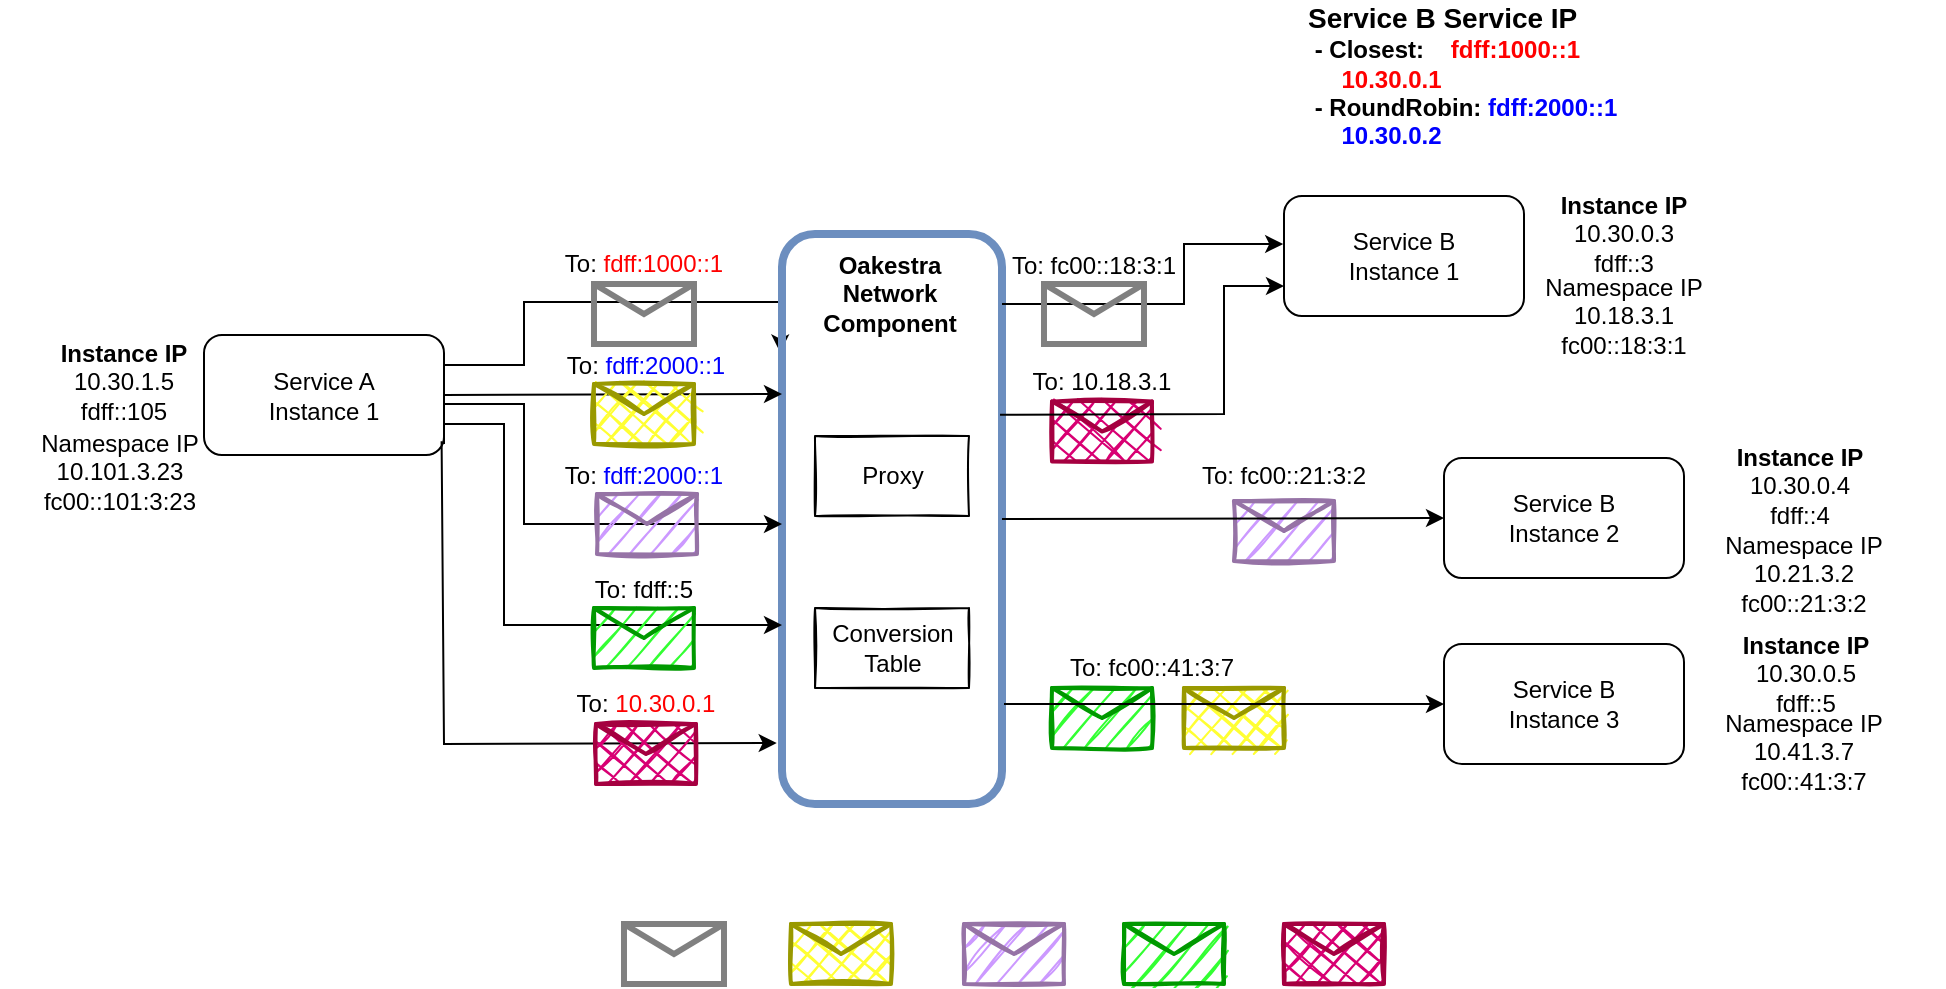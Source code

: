 <mxfile version="21.3.3" type="device">
  <diagram id="AwXDz-gKkO-rnkYzp3Pk" name="Page-1">
    <mxGraphModel dx="2022" dy="658" grid="1" gridSize="10" guides="1" tooltips="1" connect="1" arrows="1" fold="1" page="1" pageScale="1" pageWidth="827" pageHeight="1169" math="0" shadow="0">
      <root>
        <mxCell id="0" />
        <mxCell id="1" parent="0" />
        <mxCell id="LTy3HnIw4ogLk_WO-fy5-1" value="Service A&lt;br&gt;Instance 1" style="rounded=1;whiteSpace=wrap;html=1;" parent="1" vertex="1">
          <mxGeometry x="70" y="225.5" width="120" height="60" as="geometry" />
        </mxCell>
        <mxCell id="LTy3HnIw4ogLk_WO-fy5-2" value="Service B&lt;br&gt;Instance 1" style="rounded=1;whiteSpace=wrap;html=1;" parent="1" vertex="1">
          <mxGeometry x="610" y="156" width="120" height="60" as="geometry" />
        </mxCell>
        <mxCell id="LTy3HnIw4ogLk_WO-fy5-3" value="Service&amp;nbsp;B&lt;br&gt;Instance 2" style="rounded=1;whiteSpace=wrap;html=1;" parent="1" vertex="1">
          <mxGeometry x="690" y="287" width="120" height="60" as="geometry" />
        </mxCell>
        <mxCell id="LTy3HnIw4ogLk_WO-fy5-4" value="Service&amp;nbsp;B&lt;br&gt;Instance 3" style="rounded=1;whiteSpace=wrap;html=1;" parent="1" vertex="1">
          <mxGeometry x="690" y="380" width="120" height="60" as="geometry" />
        </mxCell>
        <mxCell id="LTy3HnIw4ogLk_WO-fy5-5" value="&lt;b&gt;&lt;font style=&quot;font-size: 14px&quot;&gt;Service B Service IP&lt;/font&gt;&lt;br&gt;&lt;span style=&quot;white-space: pre&quot;&gt;	&lt;/span&gt;- Closest:&amp;nbsp; &lt;span style=&quot;white-space: pre&quot;&gt;	&lt;/span&gt;&lt;span style=&quot;white-space: pre&quot;&gt;	&lt;/span&gt;&lt;font color=&quot;#ff0000&quot;&gt;fdff:1000::1&lt;br&gt;&lt;span style=&quot;white-space: pre;&quot;&gt;	&lt;/span&gt;&lt;span style=&quot;white-space: pre;&quot;&gt;	&lt;/span&gt;&lt;span style=&quot;white-space: pre;&quot;&gt;	&lt;/span&gt;&lt;span style=&quot;white-space: pre;&quot;&gt;	&lt;/span&gt;&lt;span style=&quot;white-space: pre;&quot;&gt;	&lt;/span&gt;10.30.0.1&lt;/font&gt;&lt;br&gt;&lt;span style=&quot;white-space: pre&quot;&gt;	&lt;/span&gt;- RoundRobin:&lt;span style=&quot;white-space: pre&quot;&gt;	&lt;font color=&quot;#0000ff&quot;&gt;fdff:2000::1&lt;br/&gt;&lt;span style=&quot;white-space: pre;&quot;&gt;	&lt;/span&gt;&lt;span style=&quot;white-space: pre;&quot;&gt;	&lt;/span&gt;&lt;span style=&quot;white-space: pre;&quot;&gt;	&lt;/span&gt;&lt;span style=&quot;white-space: pre;&quot;&gt;	&lt;/span&gt;&lt;span style=&quot;white-space: pre;&quot;&gt;	&lt;/span&gt;10.30.0.2&lt;br&gt;&lt;/font&gt;&lt;/span&gt;&lt;/b&gt;" style="text;html=1;strokeColor=none;fillColor=none;align=left;verticalAlign=middle;whiteSpace=wrap;rounded=0;" parent="1" vertex="1">
          <mxGeometry x="620" y="61" width="320" height="69" as="geometry" />
        </mxCell>
        <mxCell id="LTy3HnIw4ogLk_WO-fy5-7" value="&lt;font color=&quot;#000000&quot;&gt;Namespace IP&lt;br&gt;&lt;/font&gt;&lt;div&gt;&lt;font color=&quot;#000000&quot;&gt;10.18.3.1&lt;br&gt;&lt;/font&gt;&lt;/div&gt;&lt;div&gt;&lt;font color=&quot;#000000&quot;&gt;fc00::18:3:1&lt;br&gt;&lt;/font&gt;&lt;/div&gt;" style="text;html=1;strokeColor=none;fillColor=none;align=center;verticalAlign=middle;whiteSpace=wrap;rounded=0;fontColor=#0000FF;" parent="1" vertex="1">
          <mxGeometry x="720" y="201" width="120" height="30" as="geometry" />
        </mxCell>
        <mxCell id="LTy3HnIw4ogLk_WO-fy5-8" value="&lt;font color=&quot;#000000&quot;&gt;Namespace IP&lt;br&gt;&lt;/font&gt;&lt;div&gt;&lt;font color=&quot;#000000&quot;&gt;10.21.3.2&lt;br&gt;&lt;/font&gt;&lt;/div&gt;&lt;div&gt;&lt;font color=&quot;#000000&quot;&gt;fc00::21:3:2&lt;br&gt;&lt;/font&gt;&lt;/div&gt;" style="text;html=1;strokeColor=none;fillColor=none;align=center;verticalAlign=middle;whiteSpace=wrap;rounded=0;fontColor=#0000FF;" parent="1" vertex="1">
          <mxGeometry x="810" y="329.5" width="120" height="30" as="geometry" />
        </mxCell>
        <mxCell id="LTy3HnIw4ogLk_WO-fy5-9" value="&lt;font color=&quot;#000000&quot;&gt;Namespace IP&lt;br&gt;&lt;/font&gt;&lt;div&gt;&lt;font color=&quot;#000000&quot;&gt;10.41.3.7&lt;br&gt;&lt;/font&gt;&lt;/div&gt;&lt;div&gt;&lt;font color=&quot;#000000&quot;&gt;fc00::41:3:7&lt;br&gt;&lt;/font&gt;&lt;/div&gt;" style="text;html=1;strokeColor=none;fillColor=none;align=center;verticalAlign=middle;whiteSpace=wrap;rounded=0;fontColor=#0000FF;" parent="1" vertex="1">
          <mxGeometry x="810" y="419" width="120" height="30" as="geometry" />
        </mxCell>
        <mxCell id="LTy3HnIw4ogLk_WO-fy5-10" value="" style="endArrow=classic;html=1;rounded=0;fontColor=#000000;edgeStyle=orthogonalEdgeStyle;exitX=1;exitY=0.25;exitDx=0;exitDy=0;entryX=-0.008;entryY=0.208;entryDx=0;entryDy=0;entryPerimeter=0;" parent="1" source="LTy3HnIw4ogLk_WO-fy5-1" target="LTy3HnIw4ogLk_WO-fy5-13" edge="1">
          <mxGeometry relative="1" as="geometry">
            <mxPoint x="230" y="220" as="sourcePoint" />
            <mxPoint x="360" y="220" as="targetPoint" />
            <Array as="points">
              <mxPoint x="230" y="241" />
              <mxPoint x="230" y="209" />
            </Array>
          </mxGeometry>
        </mxCell>
        <mxCell id="LTy3HnIw4ogLk_WO-fy5-12" value="To: &lt;font color=&quot;#ff0000&quot;&gt;fdff:1000::1&lt;/font&gt;" style="text;html=1;strokeColor=none;fillColor=none;align=center;verticalAlign=middle;whiteSpace=wrap;rounded=0;fontColor=#000000;" parent="1" vertex="1">
          <mxGeometry x="240" y="180" width="100" height="20" as="geometry" />
        </mxCell>
        <mxCell id="LTy3HnIw4ogLk_WO-fy5-13" value="" style="rounded=1;whiteSpace=wrap;html=1;fillColor=none;strokeColor=#6c8ebf;strokeWidth=4;" parent="1" vertex="1">
          <mxGeometry x="359" y="175" width="110" height="285" as="geometry" />
        </mxCell>
        <mxCell id="LTy3HnIw4ogLk_WO-fy5-14" value="" style="endArrow=classic;html=1;rounded=0;fontColor=#000000;edgeStyle=orthogonalEdgeStyle;entryX=-0.003;entryY=0.394;entryDx=0;entryDy=0;entryPerimeter=0;" parent="1" edge="1" target="LTy3HnIw4ogLk_WO-fy5-2">
          <mxGeometry relative="1" as="geometry">
            <mxPoint x="469" y="210" as="sourcePoint" />
            <mxPoint x="600" y="180" as="targetPoint" />
            <Array as="points">
              <mxPoint x="560" y="210" />
              <mxPoint x="560" y="180" />
              <mxPoint x="610" y="180" />
            </Array>
          </mxGeometry>
        </mxCell>
        <mxCell id="LTy3HnIw4ogLk_WO-fy5-16" value="To: fc00::18:3:1" style="text;html=1;strokeColor=none;fillColor=none;align=center;verticalAlign=middle;whiteSpace=wrap;rounded=0;fontColor=#000000;" parent="1" vertex="1">
          <mxGeometry x="465" y="181" width="100" height="20" as="geometry" />
        </mxCell>
        <mxCell id="LTy3HnIw4ogLk_WO-fy5-17" value="" style="endArrow=classic;html=1;rounded=0;fontColor=#000000;exitX=1;exitY=0.5;exitDx=0;exitDy=0;" parent="1" source="LTy3HnIw4ogLk_WO-fy5-1" edge="1">
          <mxGeometry relative="1" as="geometry">
            <mxPoint x="229" y="255" as="sourcePoint" />
            <mxPoint x="359" y="255" as="targetPoint" />
          </mxGeometry>
        </mxCell>
        <mxCell id="LTy3HnIw4ogLk_WO-fy5-19" value="To:&lt;font color=&quot;#0000ff&quot;&gt; fdff:2000::1&lt;br&gt;&lt;/font&gt;" style="text;html=1;strokeColor=none;fillColor=none;align=center;verticalAlign=middle;whiteSpace=wrap;rounded=0;fontColor=#000000;" parent="1" vertex="1">
          <mxGeometry x="241" y="231" width="100" height="20" as="geometry" />
        </mxCell>
        <mxCell id="LTy3HnIw4ogLk_WO-fy5-22" value="To: &lt;font color=&quot;#0000ff&quot;&gt;fdff:2000::1&lt;/font&gt;" style="text;html=1;strokeColor=none;fillColor=none;align=center;verticalAlign=middle;whiteSpace=wrap;rounded=0;fontColor=#000000;" parent="1" vertex="1">
          <mxGeometry x="240" y="286" width="100" height="20" as="geometry" />
        </mxCell>
        <mxCell id="LTy3HnIw4ogLk_WO-fy5-23" value="" style="endArrow=classic;html=1;rounded=0;fontColor=#000000;edgeStyle=orthogonalEdgeStyle;exitX=1;exitY=0.75;exitDx=0;exitDy=0;" parent="1" source="LTy3HnIw4ogLk_WO-fy5-1" edge="1">
          <mxGeometry relative="1" as="geometry">
            <mxPoint x="229.0" y="310" as="sourcePoint" />
            <mxPoint x="359" y="320" as="targetPoint" />
            <Array as="points">
              <mxPoint x="190" y="260" />
              <mxPoint x="230" y="260" />
              <mxPoint x="230" y="320" />
              <mxPoint x="359" y="320" />
            </Array>
          </mxGeometry>
        </mxCell>
        <mxCell id="LTy3HnIw4ogLk_WO-fy5-24" value="" style="shape=message;html=1;outlineConnect=0;fillColor=#CC99FF;strokeColor=#9673a6;sketch=1;fillStyle=hachure;strokeWidth=2;perimeterSpacing=4;" parent="LTy3HnIw4ogLk_WO-fy5-23" vertex="1">
          <mxGeometry width="50" height="30" relative="1" as="geometry">
            <mxPoint x="27" y="-15" as="offset" />
          </mxGeometry>
        </mxCell>
        <mxCell id="LTy3HnIw4ogLk_WO-fy5-31" value="" style="shape=message;html=1;outlineConnect=0;fillColor=none;strokeColor=#808080;sketch=0;strokeWidth=3;" parent="1" vertex="1">
          <mxGeometry x="264.995" y="200" width="50" height="30" as="geometry" />
        </mxCell>
        <mxCell id="LTy3HnIw4ogLk_WO-fy5-32" value="" style="shape=message;html=1;outlineConnect=0;fillColor=#FFFF33;strokeColor=#999900;sketch=1;fillStyle=cross-hatch;strokeWidth=2;perimeterSpacing=4;" parent="1" vertex="1">
          <mxGeometry x="264.995" y="250" width="50" height="30" as="geometry" />
        </mxCell>
        <mxCell id="LTy3HnIw4ogLk_WO-fy5-33" value="" style="shape=message;html=1;outlineConnect=0;fillColor=none;strokeColor=#808080;sketch=0;strokeWidth=3;" parent="1" vertex="1">
          <mxGeometry x="489.995" y="200" width="50" height="30" as="geometry" />
        </mxCell>
        <mxCell id="LTy3HnIw4ogLk_WO-fy5-34" value="" style="shape=message;html=1;outlineConnect=0;fillColor=#FFFF33;strokeColor=#999900;sketch=1;fillStyle=cross-hatch;strokeWidth=2;perimeterSpacing=4;" parent="1" vertex="1">
          <mxGeometry x="559.995" y="402" width="50" height="30" as="geometry" />
        </mxCell>
        <mxCell id="LTy3HnIw4ogLk_WO-fy5-35" value="" style="shape=message;html=1;outlineConnect=0;fillColor=#CC99FF;strokeColor=#9673a6;sketch=1;fillStyle=hachure;strokeWidth=2;perimeterSpacing=4;" parent="1" vertex="1">
          <mxGeometry x="584.995" y="308.5" width="50" height="30" as="geometry" />
        </mxCell>
        <mxCell id="LTy3HnIw4ogLk_WO-fy5-37" value="To: fc00::21:3:2" style="text;html=1;strokeColor=none;fillColor=none;align=center;verticalAlign=middle;whiteSpace=wrap;rounded=0;fontColor=#000000;" parent="1" vertex="1">
          <mxGeometry x="560" y="285.5" width="100" height="20" as="geometry" />
        </mxCell>
        <mxCell id="LTy3HnIw4ogLk_WO-fy5-39" value="" style="shape=message;html=1;outlineConnect=0;fillColor=none;strokeColor=#808080;sketch=0;strokeWidth=3;" parent="1" vertex="1">
          <mxGeometry x="279.995" y="520" width="50" height="30" as="geometry" />
        </mxCell>
        <mxCell id="LTy3HnIw4ogLk_WO-fy5-40" value="" style="shape=message;html=1;outlineConnect=0;fillColor=#FFFF33;strokeColor=#999900;sketch=1;fillStyle=cross-hatch;strokeWidth=2;perimeterSpacing=4;" parent="1" vertex="1">
          <mxGeometry x="363.495" y="520" width="50" height="30" as="geometry" />
        </mxCell>
        <mxCell id="LTy3HnIw4ogLk_WO-fy5-41" value="" style="shape=message;html=1;outlineConnect=0;fillColor=#CC99FF;strokeColor=#9673a6;sketch=1;fillStyle=hachure;strokeWidth=2;perimeterSpacing=4;" parent="1" vertex="1">
          <mxGeometry x="450.004" y="520" width="50" height="30" as="geometry" />
        </mxCell>
        <mxCell id="LTy3HnIw4ogLk_WO-fy5-42" value="&lt;b&gt;Oakestra Network Component&lt;/b&gt;" style="text;html=1;strokeColor=none;fillColor=none;align=center;verticalAlign=middle;whiteSpace=wrap;rounded=0;sketch=1;fillStyle=cross-hatch;fontColor=#000000;" parent="1" vertex="1">
          <mxGeometry x="383" y="190" width="60" height="30" as="geometry" />
        </mxCell>
        <mxCell id="LTy3HnIw4ogLk_WO-fy5-44" value="Proxy" style="rounded=0;whiteSpace=wrap;html=1;sketch=1;fillStyle=cross-hatch;fontColor=#000000;strokeColor=#000000;strokeWidth=1;fillColor=none;" parent="1" vertex="1">
          <mxGeometry x="375.5" y="276" width="77" height="40" as="geometry" />
        </mxCell>
        <mxCell id="LTy3HnIw4ogLk_WO-fy5-45" value="Conversion Table" style="rounded=0;whiteSpace=wrap;html=1;sketch=1;fillStyle=cross-hatch;fontColor=#000000;strokeColor=#000000;strokeWidth=1;fillColor=none;" parent="1" vertex="1">
          <mxGeometry x="375.5" y="362" width="77" height="40" as="geometry" />
        </mxCell>
        <mxCell id="LTy3HnIw4ogLk_WO-fy5-47" value="&lt;font color=&quot;#000000&quot;&gt;&lt;b&gt;Instance IP&lt;/b&gt;&lt;br&gt;&lt;/font&gt;&lt;div&gt;&lt;font color=&quot;#000000&quot;&gt;10.30.0.3&lt;/font&gt;&lt;/div&gt;&lt;div&gt;&lt;font color=&quot;#000000&quot;&gt;fdff::3&lt;br&gt;&lt;/font&gt;&lt;/div&gt;" style="text;html=1;strokeColor=none;fillColor=none;align=center;verticalAlign=middle;whiteSpace=wrap;rounded=0;fontColor=#0000FF;" parent="1" vertex="1">
          <mxGeometry x="720" y="160" width="120" height="30" as="geometry" />
        </mxCell>
        <mxCell id="LTy3HnIw4ogLk_WO-fy5-48" value="&lt;font color=&quot;#000000&quot;&gt;&lt;b&gt;Instance IP&lt;br&gt;&lt;/b&gt;&lt;/font&gt;&lt;div&gt;&lt;font color=&quot;#000000&quot;&gt;10.30.0.4&lt;br&gt;&lt;/font&gt;&lt;/div&gt;&lt;div&gt;&lt;font color=&quot;#000000&quot;&gt;fdff::4&lt;br&gt;&lt;/font&gt;&lt;/div&gt;" style="text;html=1;strokeColor=none;fillColor=none;align=center;verticalAlign=middle;whiteSpace=wrap;rounded=0;fontColor=#0000FF;" parent="1" vertex="1">
          <mxGeometry x="808" y="286" width="120" height="30" as="geometry" />
        </mxCell>
        <mxCell id="LTy3HnIw4ogLk_WO-fy5-49" value="&lt;div&gt;&lt;font color=&quot;#000000&quot;&gt;&lt;b&gt;Instance IP&lt;/b&gt;&lt;/font&gt;&lt;/div&gt;&lt;div&gt;&lt;font color=&quot;#000000&quot;&gt;10.30.0.5&lt;b&gt;&lt;br&gt;&lt;/b&gt;&lt;/font&gt;&lt;/div&gt;&lt;font color=&quot;#000000&quot;&gt;fdff::5&lt;br&gt;&lt;/font&gt;" style="text;html=1;strokeColor=none;fillColor=none;align=center;verticalAlign=middle;whiteSpace=wrap;rounded=0;fontColor=#0000FF;" parent="1" vertex="1">
          <mxGeometry x="811" y="380" width="120" height="30" as="geometry" />
        </mxCell>
        <mxCell id="LTy3HnIw4ogLk_WO-fy5-50" value="&lt;font color=&quot;#000000&quot;&gt;&lt;b&gt;Instance IP&lt;br&gt;&lt;/b&gt;&lt;/font&gt;&lt;div&gt;&lt;font color=&quot;#000000&quot;&gt;10.30.1.5&lt;br&gt;&lt;/font&gt;&lt;/div&gt;&lt;div&gt;&lt;font color=&quot;#000000&quot;&gt;fdff::105&lt;br&gt;&lt;/font&gt;&lt;/div&gt;" style="text;html=1;strokeColor=none;fillColor=none;align=center;verticalAlign=middle;whiteSpace=wrap;rounded=0;fontColor=#0000FF;" parent="1" vertex="1">
          <mxGeometry x="-30" y="226.5" width="120" height="44.5" as="geometry" />
        </mxCell>
        <mxCell id="LTy3HnIw4ogLk_WO-fy5-51" value="&lt;font color=&quot;#000000&quot;&gt;Namespace IP&lt;br&gt;&lt;/font&gt;&lt;div&gt;&lt;font color=&quot;#000000&quot;&gt;10.101.3.23&lt;br&gt;&lt;/font&gt;&lt;/div&gt;&lt;div&gt;&lt;font color=&quot;#000000&quot;&gt;fc00::101:3:23&lt;br&gt;&lt;/font&gt;&lt;/div&gt;" style="text;html=1;strokeColor=none;fillColor=none;align=center;verticalAlign=middle;whiteSpace=wrap;rounded=0;fontColor=#0000FF;" parent="1" vertex="1">
          <mxGeometry x="-32" y="278.5" width="120" height="30" as="geometry" />
        </mxCell>
        <mxCell id="LTy3HnIw4ogLk_WO-fy5-53" value="" style="endArrow=classic;html=1;rounded=0;fontColor=#000000;edgeStyle=orthogonalEdgeStyle;" parent="1" edge="1">
          <mxGeometry relative="1" as="geometry">
            <mxPoint x="190" y="280" as="sourcePoint" />
            <mxPoint x="359" y="370.5" as="targetPoint" />
            <Array as="points">
              <mxPoint x="190" y="270" />
              <mxPoint x="220" y="270" />
              <mxPoint x="220" y="370" />
            </Array>
          </mxGeometry>
        </mxCell>
        <mxCell id="LTy3HnIw4ogLk_WO-fy5-54" value="" style="shape=message;html=1;outlineConnect=0;fillColor=#33FF33;strokeColor=#009900;sketch=1;fillStyle=hachure;strokeWidth=2;perimeterSpacing=4;" parent="LTy3HnIw4ogLk_WO-fy5-53" vertex="1">
          <mxGeometry width="50" height="30" relative="1" as="geometry">
            <mxPoint x="45" y="-8" as="offset" />
          </mxGeometry>
        </mxCell>
        <mxCell id="LTy3HnIw4ogLk_WO-fy5-55" value="" style="shape=message;html=1;outlineConnect=0;fillColor=#33FF33;strokeColor=#009900;sketch=1;fillStyle=hachure;strokeWidth=2;perimeterSpacing=4;" parent="1" vertex="1">
          <mxGeometry x="530.0" y="520.0" width="50" height="30" as="geometry" />
        </mxCell>
        <mxCell id="LTy3HnIw4ogLk_WO-fy5-56" value="To: fdff::5" style="text;html=1;strokeColor=none;fillColor=none;align=center;verticalAlign=middle;whiteSpace=wrap;rounded=0;fontColor=#000000;" parent="1" vertex="1">
          <mxGeometry x="240" y="343" width="100" height="20" as="geometry" />
        </mxCell>
        <mxCell id="uWR8DlNDWXulXPNZJf9a-3" value="" style="endArrow=classic;html=1;rounded=0;exitX=0.99;exitY=0.886;exitDx=0;exitDy=0;entryX=-0.024;entryY=0.893;entryDx=0;entryDy=0;entryPerimeter=0;exitPerimeter=0;" edge="1" parent="1" source="LTy3HnIw4ogLk_WO-fy5-1" target="LTy3HnIw4ogLk_WO-fy5-13">
          <mxGeometry width="50" height="50" relative="1" as="geometry">
            <mxPoint x="530" y="410" as="sourcePoint" />
            <mxPoint x="580" y="360" as="targetPoint" />
            <Array as="points">
              <mxPoint x="190" y="430" />
            </Array>
          </mxGeometry>
        </mxCell>
        <mxCell id="uWR8DlNDWXulXPNZJf9a-5" value="" style="shape=message;html=1;outlineConnect=0;fillColor=#d80073;strokeColor=#A50040;sketch=1;fillStyle=cross-hatch;strokeWidth=2;perimeterSpacing=4;fontColor=#ffffff;" vertex="1" parent="1">
          <mxGeometry x="265.995" y="420" width="50" height="30" as="geometry" />
        </mxCell>
        <mxCell id="uWR8DlNDWXulXPNZJf9a-6" value="To: &lt;font color=&quot;#ff0000&quot;&gt;10.30.0.1&lt;/font&gt;" style="text;html=1;strokeColor=none;fillColor=none;align=center;verticalAlign=middle;whiteSpace=wrap;rounded=0;fontColor=#000000;" vertex="1" parent="1">
          <mxGeometry x="241" y="400" width="100" height="20" as="geometry" />
        </mxCell>
        <mxCell id="uWR8DlNDWXulXPNZJf9a-10" value="" style="shape=message;html=1;outlineConnect=0;fillColor=#d80073;strokeColor=#A50040;sketch=1;fillStyle=cross-hatch;strokeWidth=2;perimeterSpacing=4;fontColor=#ffffff;" vertex="1" parent="1">
          <mxGeometry x="609.995" y="520" width="50" height="30" as="geometry" />
        </mxCell>
        <mxCell id="uWR8DlNDWXulXPNZJf9a-13" value="To: fc00::41:3:7" style="text;html=1;strokeColor=none;fillColor=none;align=center;verticalAlign=middle;whiteSpace=wrap;rounded=0;fontColor=#000000;" vertex="1" parent="1">
          <mxGeometry x="494" y="382" width="100" height="20" as="geometry" />
        </mxCell>
        <mxCell id="LTy3HnIw4ogLk_WO-fy5-61" value="" style="shape=message;html=1;outlineConnect=0;fillColor=#33FF33;strokeColor=#009900;sketch=1;fillStyle=hachure;strokeWidth=2;perimeterSpacing=4;" parent="1" vertex="1">
          <mxGeometry x="494.0" y="402.0" width="50" height="30" as="geometry" />
        </mxCell>
        <mxCell id="uWR8DlNDWXulXPNZJf9a-15" value="" style="endArrow=classic;html=1;rounded=0;entryX=0;entryY=0.5;entryDx=0;entryDy=0;" edge="1" parent="1" target="LTy3HnIw4ogLk_WO-fy5-4">
          <mxGeometry width="50" height="50" relative="1" as="geometry">
            <mxPoint x="470" y="410" as="sourcePoint" />
            <mxPoint x="580" y="360" as="targetPoint" />
          </mxGeometry>
        </mxCell>
        <mxCell id="uWR8DlNDWXulXPNZJf9a-16" value="" style="endArrow=classic;html=1;rounded=0;entryX=0;entryY=0.5;entryDx=0;entryDy=0;exitX=1;exitY=0.5;exitDx=0;exitDy=0;" edge="1" parent="1" source="LTy3HnIw4ogLk_WO-fy5-13" target="LTy3HnIw4ogLk_WO-fy5-3">
          <mxGeometry width="50" height="50" relative="1" as="geometry">
            <mxPoint x="530" y="410" as="sourcePoint" />
            <mxPoint x="580" y="360" as="targetPoint" />
          </mxGeometry>
        </mxCell>
        <mxCell id="uWR8DlNDWXulXPNZJf9a-17" value="" style="shape=message;html=1;outlineConnect=0;fillColor=#d80073;strokeColor=#A50040;sketch=1;fillStyle=cross-hatch;strokeWidth=2;perimeterSpacing=4;fontColor=#ffffff;" vertex="1" parent="1">
          <mxGeometry x="494" y="258.75" width="50" height="30" as="geometry" />
        </mxCell>
        <mxCell id="uWR8DlNDWXulXPNZJf9a-18" value="" style="endArrow=classic;html=1;rounded=0;exitX=0.991;exitY=0.317;exitDx=0;exitDy=0;entryX=0;entryY=0.75;entryDx=0;entryDy=0;exitPerimeter=0;" edge="1" parent="1" source="LTy3HnIw4ogLk_WO-fy5-13" target="LTy3HnIw4ogLk_WO-fy5-2">
          <mxGeometry width="50" height="50" relative="1" as="geometry">
            <mxPoint x="530" y="410" as="sourcePoint" />
            <mxPoint x="580" y="360" as="targetPoint" />
            <Array as="points">
              <mxPoint x="580" y="265" />
              <mxPoint x="580" y="201" />
            </Array>
          </mxGeometry>
        </mxCell>
        <mxCell id="uWR8DlNDWXulXPNZJf9a-19" value="To: 10.18.3.1" style="text;html=1;strokeColor=none;fillColor=none;align=center;verticalAlign=middle;whiteSpace=wrap;rounded=0;fontColor=#000000;" vertex="1" parent="1">
          <mxGeometry x="469" y="238.75" width="100" height="20" as="geometry" />
        </mxCell>
      </root>
    </mxGraphModel>
  </diagram>
</mxfile>
